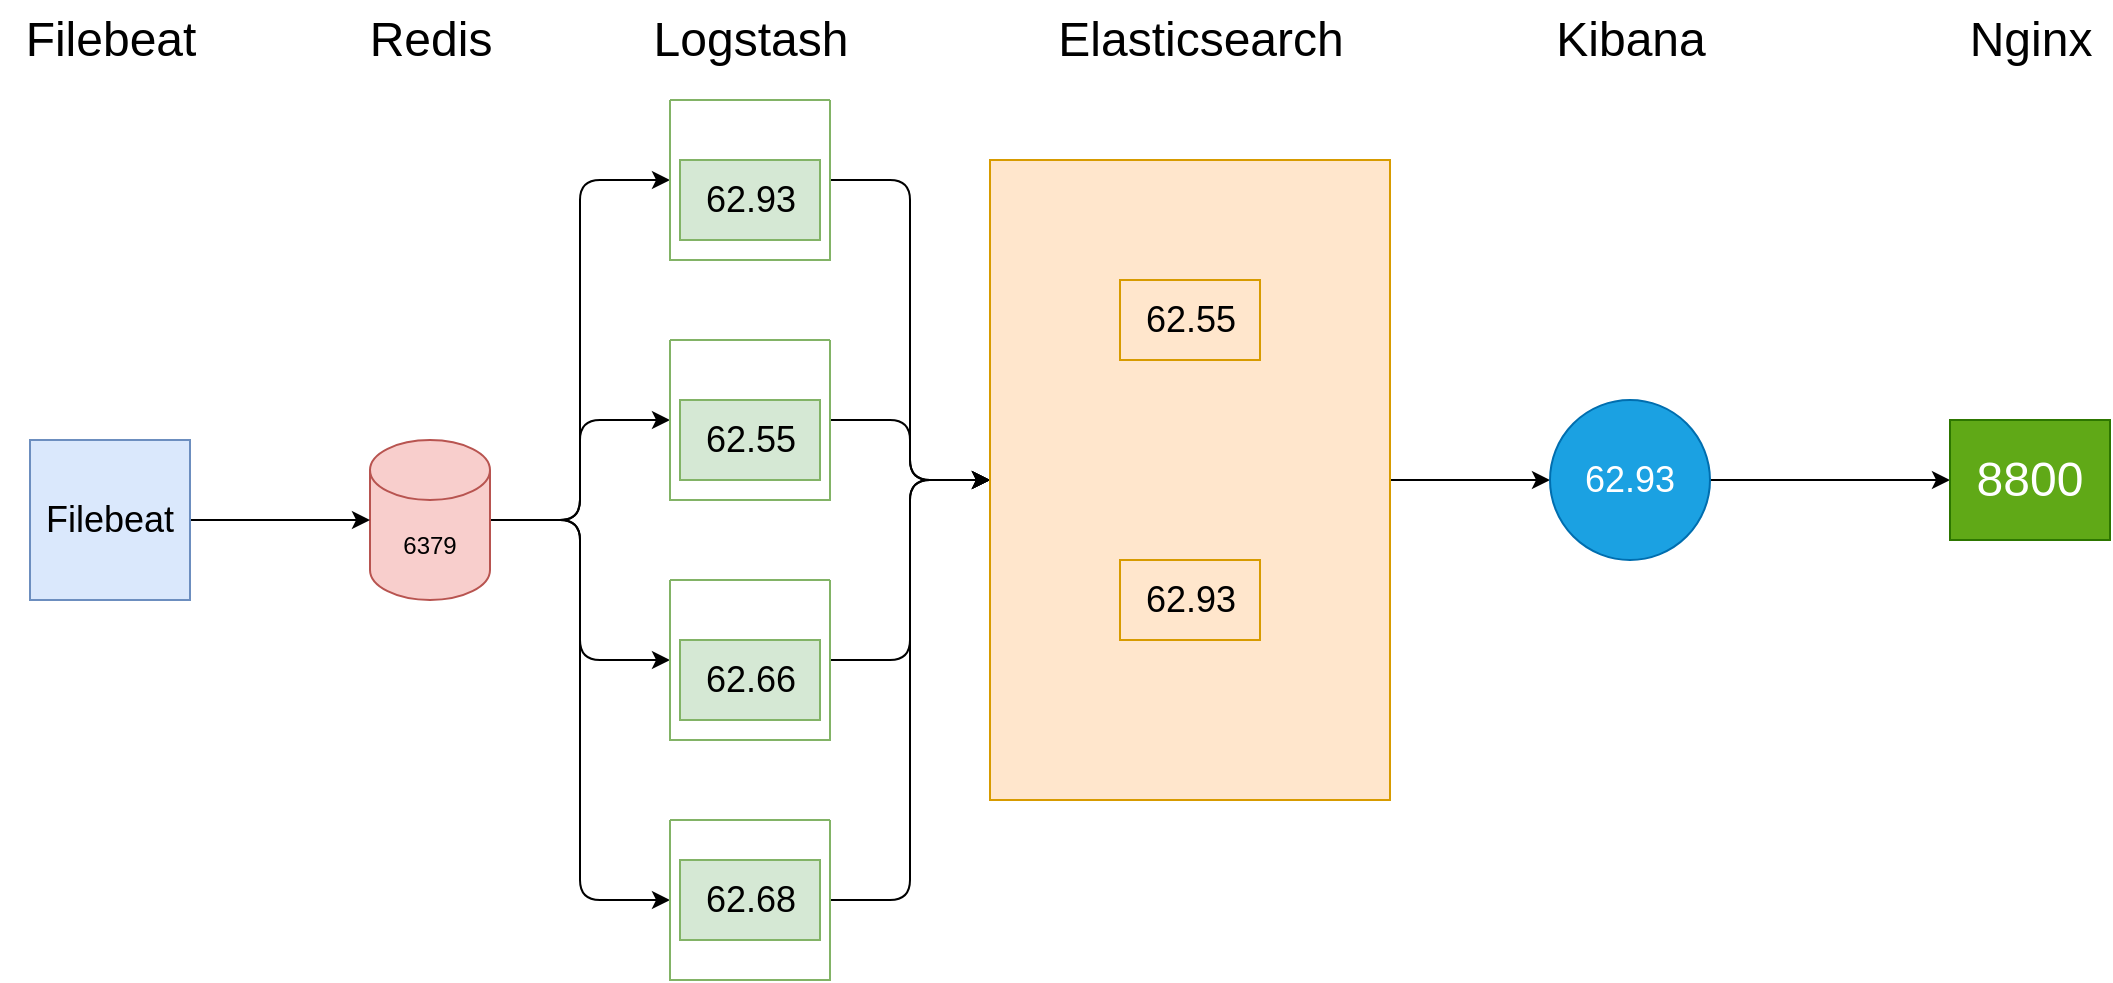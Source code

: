<mxfile version="20.5.1" type="device"><diagram id="2lvm51BRlp69lT_mO-Y4" name="第 1 页"><mxGraphModel dx="2249" dy="706" grid="1" gridSize="10" guides="1" tooltips="1" connect="1" arrows="1" fold="1" page="1" pageScale="1" pageWidth="827" pageHeight="1169" math="0" shadow="0"><root><mxCell id="0"/><mxCell id="1" parent="0"/><mxCell id="3Q-BLhqVGe8oesuTVBAg-17" style="edgeStyle=orthogonalEdgeStyle;rounded=1;orthogonalLoop=1;jettySize=auto;html=1;exitX=1;exitY=0.5;exitDx=0;exitDy=0;exitPerimeter=0;entryX=0;entryY=0.5;entryDx=0;entryDy=0;fontSize=18;" edge="1" parent="1" source="3Q-BLhqVGe8oesuTVBAg-1" target="3Q-BLhqVGe8oesuTVBAg-3"><mxGeometry relative="1" as="geometry"/></mxCell><mxCell id="3Q-BLhqVGe8oesuTVBAg-18" style="edgeStyle=orthogonalEdgeStyle;rounded=1;orthogonalLoop=1;jettySize=auto;html=1;exitX=1;exitY=0.5;exitDx=0;exitDy=0;exitPerimeter=0;entryX=0;entryY=0.5;entryDx=0;entryDy=0;fontSize=18;" edge="1" parent="1" source="3Q-BLhqVGe8oesuTVBAg-1" target="3Q-BLhqVGe8oesuTVBAg-5"><mxGeometry relative="1" as="geometry"/></mxCell><mxCell id="3Q-BLhqVGe8oesuTVBAg-19" style="edgeStyle=orthogonalEdgeStyle;rounded=1;orthogonalLoop=1;jettySize=auto;html=1;exitX=1;exitY=0.5;exitDx=0;exitDy=0;exitPerimeter=0;entryX=0;entryY=0.5;entryDx=0;entryDy=0;fontSize=18;" edge="1" parent="1" source="3Q-BLhqVGe8oesuTVBAg-1" target="3Q-BLhqVGe8oesuTVBAg-4"><mxGeometry relative="1" as="geometry"/></mxCell><mxCell id="3Q-BLhqVGe8oesuTVBAg-20" style="edgeStyle=orthogonalEdgeStyle;rounded=1;orthogonalLoop=1;jettySize=auto;html=1;exitX=1;exitY=0.5;exitDx=0;exitDy=0;exitPerimeter=0;entryX=0;entryY=0.5;entryDx=0;entryDy=0;fontSize=18;" edge="1" parent="1" source="3Q-BLhqVGe8oesuTVBAg-1" target="3Q-BLhqVGe8oesuTVBAg-7"><mxGeometry relative="1" as="geometry"/></mxCell><mxCell id="3Q-BLhqVGe8oesuTVBAg-1" value="6379" style="shape=cylinder3;whiteSpace=wrap;html=1;boundedLbl=1;backgroundOutline=1;size=15;fillColor=#f8cecc;strokeColor=#b85450;" vertex="1" parent="1"><mxGeometry x="170" y="220" width="60" height="80" as="geometry"/></mxCell><mxCell id="3Q-BLhqVGe8oesuTVBAg-16" style="edgeStyle=orthogonalEdgeStyle;rounded=1;orthogonalLoop=1;jettySize=auto;html=1;exitX=1;exitY=0.5;exitDx=0;exitDy=0;entryX=0;entryY=0.5;entryDx=0;entryDy=0;entryPerimeter=0;fontSize=18;" edge="1" parent="1" source="3Q-BLhqVGe8oesuTVBAg-2" target="3Q-BLhqVGe8oesuTVBAg-1"><mxGeometry relative="1" as="geometry"/></mxCell><mxCell id="3Q-BLhqVGe8oesuTVBAg-2" value="&lt;font style=&quot;font-size: 18px;&quot;&gt;Filebeat&lt;/font&gt;" style="whiteSpace=wrap;html=1;aspect=fixed;fillColor=#dae8fc;strokeColor=#6c8ebf;" vertex="1" parent="1"><mxGeometry y="220" width="80" height="80" as="geometry"/></mxCell><mxCell id="3Q-BLhqVGe8oesuTVBAg-29" style="edgeStyle=orthogonalEdgeStyle;rounded=1;orthogonalLoop=1;jettySize=auto;html=1;exitX=1;exitY=0.5;exitDx=0;exitDy=0;entryX=0;entryY=0.5;entryDx=0;entryDy=0;fontSize=18;" edge="1" parent="1" source="3Q-BLhqVGe8oesuTVBAg-3" target="3Q-BLhqVGe8oesuTVBAg-24"><mxGeometry relative="1" as="geometry"/></mxCell><mxCell id="3Q-BLhqVGe8oesuTVBAg-3" value="" style="swimlane;startSize=0;fontSize=18;fillColor=#d5e8d4;strokeColor=#82b366;" vertex="1" parent="1"><mxGeometry x="320" y="50" width="80" height="80" as="geometry"/></mxCell><mxCell id="3Q-BLhqVGe8oesuTVBAg-12" value="62.93" style="text;html=1;align=center;verticalAlign=middle;resizable=0;points=[];autosize=1;fontSize=18;fillColor=#d5e8d4;strokeColor=#82b366;" vertex="1" parent="3Q-BLhqVGe8oesuTVBAg-3"><mxGeometry x="5" y="30" width="70" height="40" as="geometry"/></mxCell><mxCell id="3Q-BLhqVGe8oesuTVBAg-31" style="edgeStyle=orthogonalEdgeStyle;rounded=1;orthogonalLoop=1;jettySize=auto;html=1;exitX=1;exitY=0.5;exitDx=0;exitDy=0;fontSize=18;" edge="1" parent="1" source="3Q-BLhqVGe8oesuTVBAg-4" target="3Q-BLhqVGe8oesuTVBAg-24"><mxGeometry relative="1" as="geometry"/></mxCell><mxCell id="3Q-BLhqVGe8oesuTVBAg-4" value="" style="swimlane;startSize=0;fontSize=18;fillColor=#d5e8d4;strokeColor=#82b366;" vertex="1" parent="1"><mxGeometry x="320" y="290" width="80" height="80" as="geometry"/></mxCell><mxCell id="3Q-BLhqVGe8oesuTVBAg-14" value="62.66" style="text;html=1;align=center;verticalAlign=middle;resizable=0;points=[];autosize=1;strokeColor=#82b366;fillColor=#d5e8d4;fontSize=18;" vertex="1" parent="3Q-BLhqVGe8oesuTVBAg-4"><mxGeometry x="5" y="30" width="70" height="40" as="geometry"/></mxCell><mxCell id="3Q-BLhqVGe8oesuTVBAg-30" style="edgeStyle=orthogonalEdgeStyle;rounded=1;orthogonalLoop=1;jettySize=auto;html=1;exitX=1;exitY=0.5;exitDx=0;exitDy=0;entryX=0;entryY=0.5;entryDx=0;entryDy=0;fontSize=18;" edge="1" parent="1" source="3Q-BLhqVGe8oesuTVBAg-5" target="3Q-BLhqVGe8oesuTVBAg-24"><mxGeometry relative="1" as="geometry"/></mxCell><mxCell id="3Q-BLhqVGe8oesuTVBAg-5" value="" style="swimlane;startSize=0;fontSize=18;fillColor=#d5e8d4;strokeColor=#82b366;" vertex="1" parent="1"><mxGeometry x="320" y="170" width="80" height="80" as="geometry"/></mxCell><mxCell id="3Q-BLhqVGe8oesuTVBAg-13" value="62.55" style="text;html=1;align=center;verticalAlign=middle;resizable=0;points=[];autosize=1;strokeColor=#82b366;fillColor=#d5e8d4;fontSize=18;" vertex="1" parent="3Q-BLhqVGe8oesuTVBAg-5"><mxGeometry x="5" y="30" width="70" height="40" as="geometry"/></mxCell><mxCell id="3Q-BLhqVGe8oesuTVBAg-32" style="edgeStyle=orthogonalEdgeStyle;rounded=1;orthogonalLoop=1;jettySize=auto;html=1;exitX=1;exitY=0.5;exitDx=0;exitDy=0;entryX=0;entryY=0.5;entryDx=0;entryDy=0;fontSize=18;" edge="1" parent="1" source="3Q-BLhqVGe8oesuTVBAg-7" target="3Q-BLhqVGe8oesuTVBAg-24"><mxGeometry relative="1" as="geometry"/></mxCell><mxCell id="3Q-BLhqVGe8oesuTVBAg-7" value="" style="swimlane;startSize=0;fontSize=18;fillColor=#d5e8d4;strokeColor=#82b366;" vertex="1" parent="1"><mxGeometry x="320" y="410" width="80" height="80" as="geometry"/></mxCell><mxCell id="3Q-BLhqVGe8oesuTVBAg-15" value="62.68" style="text;html=1;align=center;verticalAlign=middle;resizable=0;points=[];autosize=1;strokeColor=#82b366;fillColor=#d5e8d4;fontSize=18;" vertex="1" parent="3Q-BLhqVGe8oesuTVBAg-7"><mxGeometry x="5" y="20" width="70" height="40" as="geometry"/></mxCell><mxCell id="3Q-BLhqVGe8oesuTVBAg-8" value="&lt;font style=&quot;font-size: 24px;&quot;&gt;Logstash&lt;/font&gt;" style="text;html=1;align=center;verticalAlign=middle;resizable=0;points=[];autosize=1;strokeColor=none;fillColor=none;fontSize=18;" vertex="1" parent="1"><mxGeometry x="300" width="120" height="40" as="geometry"/></mxCell><mxCell id="3Q-BLhqVGe8oesuTVBAg-9" value="&lt;font style=&quot;font-size: 24px;&quot;&gt;Redis&lt;/font&gt;" style="text;html=1;align=center;verticalAlign=middle;resizable=0;points=[];autosize=1;strokeColor=none;fillColor=none;fontSize=18;" vertex="1" parent="1"><mxGeometry x="160" width="80" height="40" as="geometry"/></mxCell><mxCell id="3Q-BLhqVGe8oesuTVBAg-10" value="&lt;font style=&quot;font-size: 24px;&quot;&gt;Filebeat&lt;/font&gt;" style="text;html=1;align=center;verticalAlign=middle;resizable=0;points=[];autosize=1;strokeColor=none;fillColor=none;fontSize=18;" vertex="1" parent="1"><mxGeometry x="-15" width="110" height="40" as="geometry"/></mxCell><mxCell id="3Q-BLhqVGe8oesuTVBAg-35" style="edgeStyle=orthogonalEdgeStyle;rounded=1;orthogonalLoop=1;jettySize=auto;html=1;exitX=1;exitY=0.5;exitDx=0;exitDy=0;entryX=0;entryY=0.5;entryDx=0;entryDy=0;fontFamily=Helvetica;fontSize=24;" edge="1" parent="1" source="3Q-BLhqVGe8oesuTVBAg-24" target="3Q-BLhqVGe8oesuTVBAg-33"><mxGeometry relative="1" as="geometry"/></mxCell><mxCell id="3Q-BLhqVGe8oesuTVBAg-24" value="" style="rounded=0;whiteSpace=wrap;html=1;glass=0;fontSize=18;fillColor=#ffe6cc;strokeColor=#d79b00;" vertex="1" parent="1"><mxGeometry x="480" y="80" width="200" height="320" as="geometry"/></mxCell><mxCell id="3Q-BLhqVGe8oesuTVBAg-26" value="&lt;font style=&quot;font-size: 24px;&quot;&gt;Elasticsearch&lt;/font&gt;" style="text;html=1;align=center;verticalAlign=middle;resizable=0;points=[];autosize=1;strokeColor=none;fillColor=none;fontSize=18;" vertex="1" parent="1"><mxGeometry x="500" width="170" height="40" as="geometry"/></mxCell><mxCell id="3Q-BLhqVGe8oesuTVBAg-27" value="62.55" style="text;html=1;align=center;verticalAlign=middle;resizable=0;points=[];autosize=1;fontSize=18;fillColor=#ffe6cc;strokeColor=#d79b00;" vertex="1" parent="1"><mxGeometry x="545" y="140" width="70" height="40" as="geometry"/></mxCell><mxCell id="3Q-BLhqVGe8oesuTVBAg-28" value="62.93" style="text;html=1;align=center;verticalAlign=middle;resizable=0;points=[];autosize=1;fontSize=18;fillColor=#ffe6cc;strokeColor=#d79b00;" vertex="1" parent="1"><mxGeometry x="545" y="280" width="70" height="40" as="geometry"/></mxCell><mxCell id="3Q-BLhqVGe8oesuTVBAg-38" style="edgeStyle=orthogonalEdgeStyle;rounded=1;orthogonalLoop=1;jettySize=auto;html=1;exitX=1;exitY=0.5;exitDx=0;exitDy=0;entryX=0;entryY=0.5;entryDx=0;entryDy=0;fontFamily=Helvetica;fontSize=24;" edge="1" parent="1" source="3Q-BLhqVGe8oesuTVBAg-33" target="3Q-BLhqVGe8oesuTVBAg-36"><mxGeometry relative="1" as="geometry"/></mxCell><mxCell id="3Q-BLhqVGe8oesuTVBAg-33" value="62.93" style="ellipse;whiteSpace=wrap;html=1;aspect=fixed;glass=0;fontSize=18;fillColor=#1ba1e2;fontColor=#ffffff;strokeColor=#006EAF;" vertex="1" parent="1"><mxGeometry x="760" y="200" width="80" height="80" as="geometry"/></mxCell><mxCell id="3Q-BLhqVGe8oesuTVBAg-34" value="&lt;font style=&quot;font-size: 24px;&quot;&gt;Kibana&lt;/font&gt;" style="text;html=1;align=center;verticalAlign=middle;resizable=0;points=[];autosize=1;strokeColor=none;fillColor=none;fontSize=18;glass=0;" vertex="1" parent="1"><mxGeometry x="750" width="100" height="40" as="geometry"/></mxCell><mxCell id="3Q-BLhqVGe8oesuTVBAg-36" value="8800" style="rounded=0;whiteSpace=wrap;html=1;glass=0;fontFamily=Helvetica;fontSize=24;fillColor=#60a917;fontColor=#ffffff;strokeColor=#2D7600;" vertex="1" parent="1"><mxGeometry x="960" y="210" width="80" height="60" as="geometry"/></mxCell><mxCell id="3Q-BLhqVGe8oesuTVBAg-37" value="Nginx" style="text;html=1;align=center;verticalAlign=middle;resizable=0;points=[];autosize=1;strokeColor=none;fillColor=none;fontSize=24;fontFamily=Helvetica;" vertex="1" parent="1"><mxGeometry x="960" width="80" height="40" as="geometry"/></mxCell></root></mxGraphModel></diagram></mxfile>